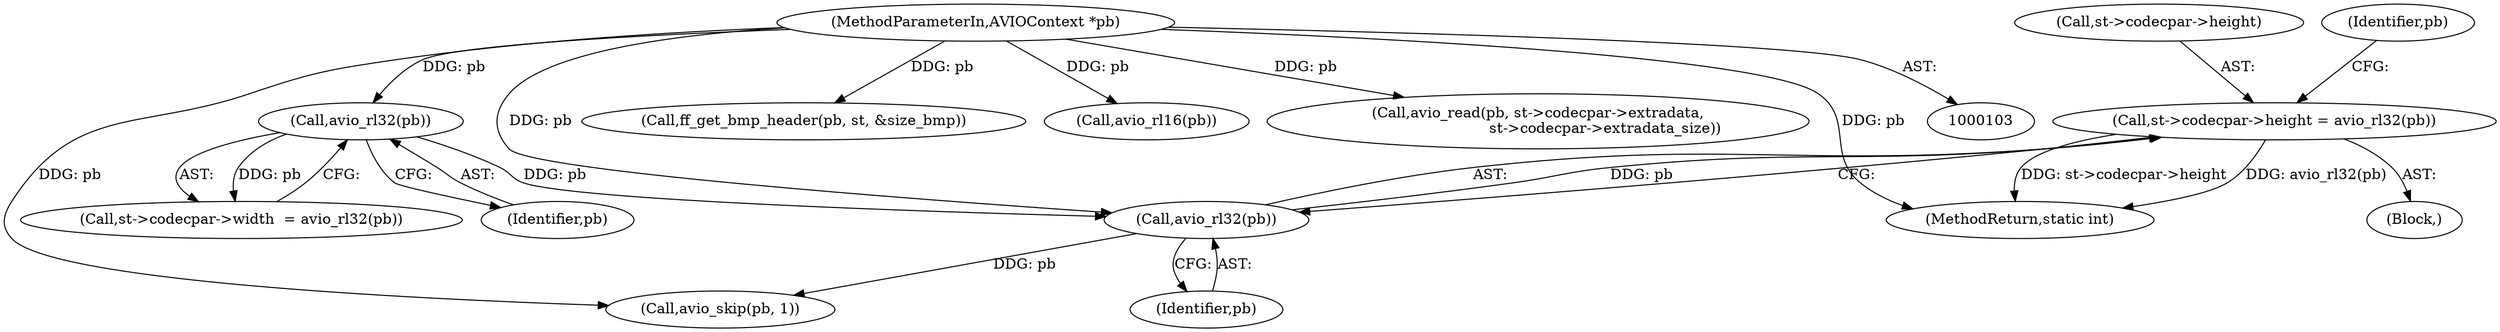 digraph "0_FFmpeg_2b46ebdbff1d8dec7a3d8ea280a612b91a582869@pointer" {
"1000118" [label="(Call,st->codecpar->height = avio_rl32(pb))"];
"1000124" [label="(Call,avio_rl32(pb))"];
"1000116" [label="(Call,avio_rl32(pb))"];
"1000104" [label="(MethodParameterIn,AVIOContext *pb)"];
"1000238" [label="(MethodReturn,static int)"];
"1000119" [label="(Call,st->codecpar->height)"];
"1000135" [label="(Call,ff_get_bmp_header(pb, st, &size_bmp))"];
"1000131" [label="(Call,avio_rl16(pb))"];
"1000127" [label="(Identifier,pb)"];
"1000126" [label="(Call,avio_skip(pb, 1))"];
"1000104" [label="(MethodParameterIn,AVIOContext *pb)"];
"1000110" [label="(Call,st->codecpar->width  = avio_rl32(pb))"];
"1000221" [label="(Call,avio_read(pb, st->codecpar->extradata,\n                             st->codecpar->extradata_size))"];
"1000125" [label="(Identifier,pb)"];
"1000116" [label="(Call,avio_rl32(pb))"];
"1000106" [label="(Block,)"];
"1000118" [label="(Call,st->codecpar->height = avio_rl32(pb))"];
"1000124" [label="(Call,avio_rl32(pb))"];
"1000117" [label="(Identifier,pb)"];
"1000118" -> "1000106"  [label="AST: "];
"1000118" -> "1000124"  [label="CFG: "];
"1000119" -> "1000118"  [label="AST: "];
"1000124" -> "1000118"  [label="AST: "];
"1000127" -> "1000118"  [label="CFG: "];
"1000118" -> "1000238"  [label="DDG: st->codecpar->height"];
"1000118" -> "1000238"  [label="DDG: avio_rl32(pb)"];
"1000124" -> "1000118"  [label="DDG: pb"];
"1000124" -> "1000125"  [label="CFG: "];
"1000125" -> "1000124"  [label="AST: "];
"1000116" -> "1000124"  [label="DDG: pb"];
"1000104" -> "1000124"  [label="DDG: pb"];
"1000124" -> "1000126"  [label="DDG: pb"];
"1000116" -> "1000110"  [label="AST: "];
"1000116" -> "1000117"  [label="CFG: "];
"1000117" -> "1000116"  [label="AST: "];
"1000110" -> "1000116"  [label="CFG: "];
"1000116" -> "1000110"  [label="DDG: pb"];
"1000104" -> "1000116"  [label="DDG: pb"];
"1000104" -> "1000103"  [label="AST: "];
"1000104" -> "1000238"  [label="DDG: pb"];
"1000104" -> "1000126"  [label="DDG: pb"];
"1000104" -> "1000131"  [label="DDG: pb"];
"1000104" -> "1000135"  [label="DDG: pb"];
"1000104" -> "1000221"  [label="DDG: pb"];
}
